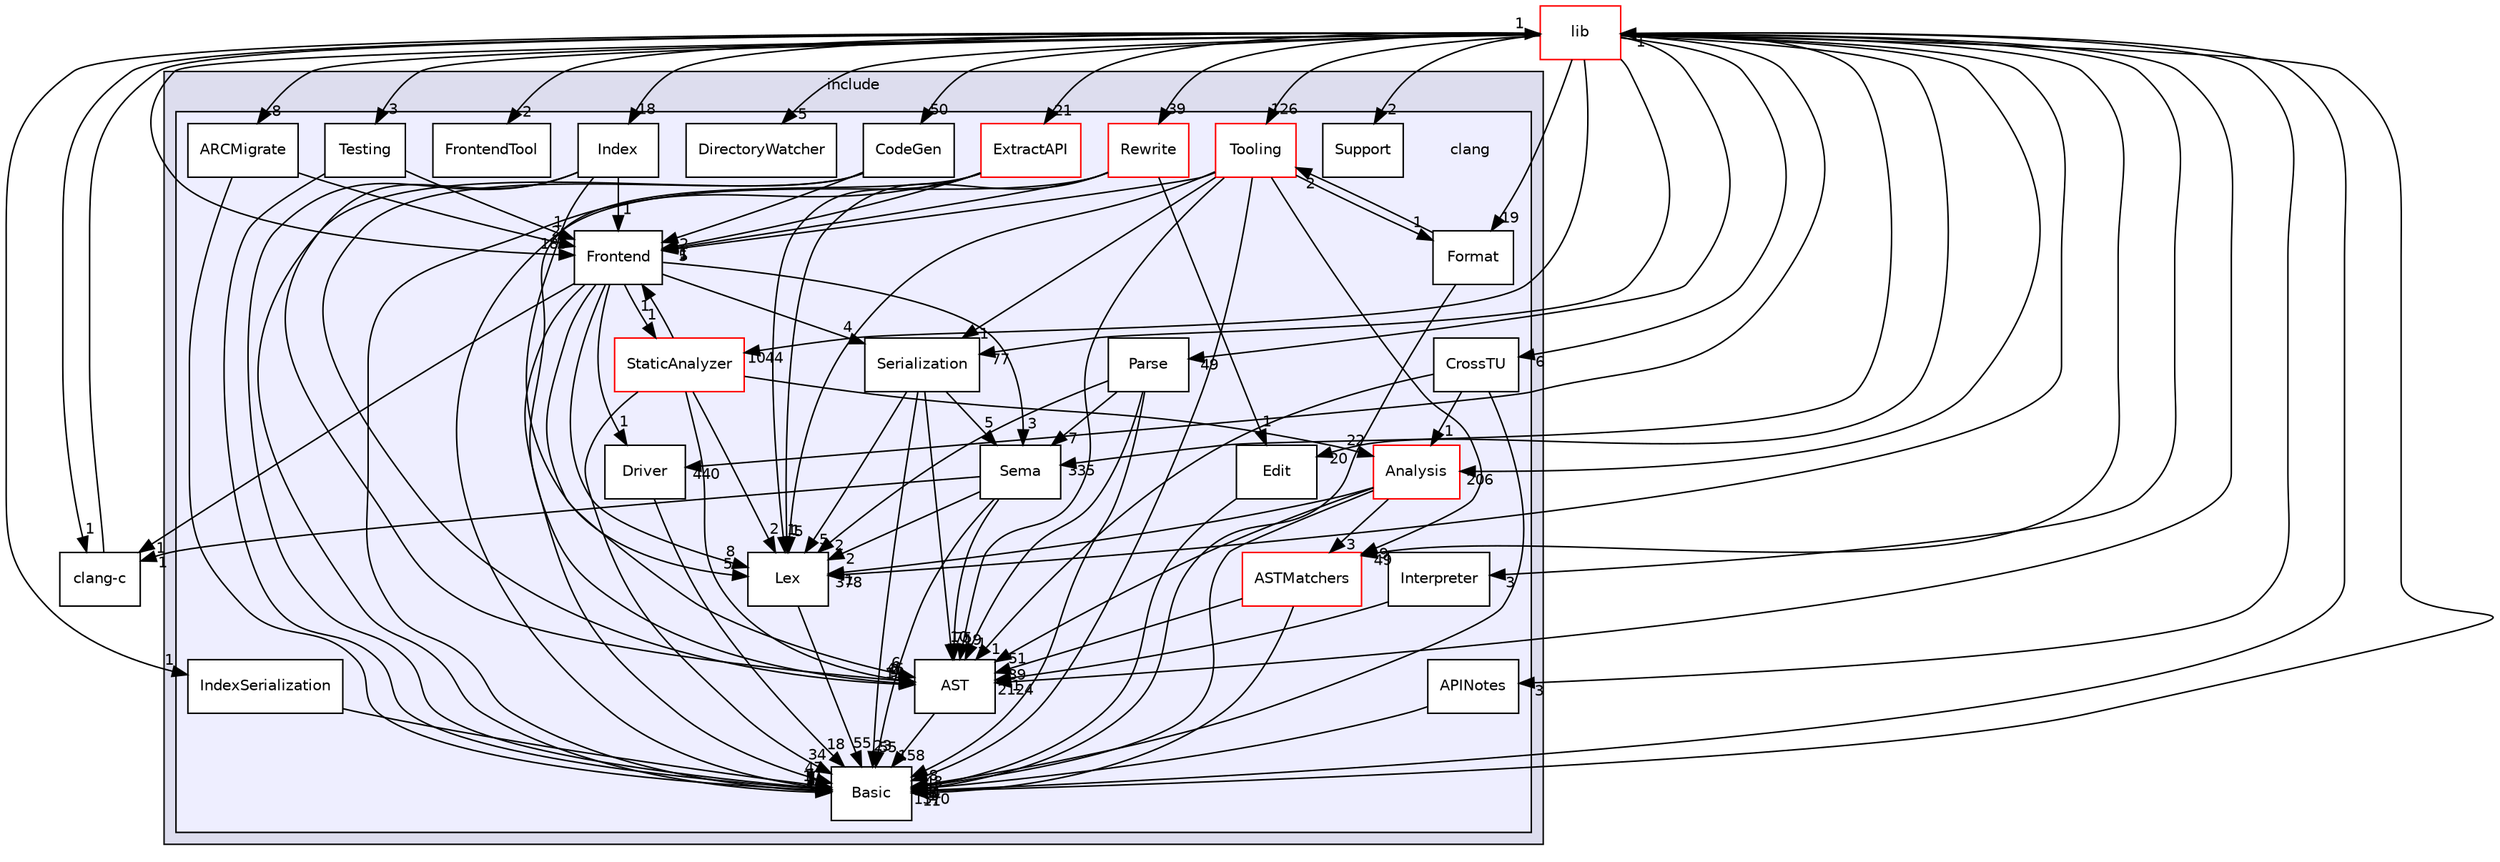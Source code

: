 digraph "include/clang" {
  bgcolor=transparent;
  compound=true
  node [ fontsize="10", fontname="Helvetica"];
  edge [ labelfontsize="10", labelfontname="Helvetica"];
  subgraph clusterdir_d44c64559bbebec7f509842c48db8b23 {
    graph [ bgcolor="#ddddee", pencolor="black", label="include" fontname="Helvetica", fontsize="10", URL="dir_d44c64559bbebec7f509842c48db8b23.html"]
  subgraph clusterdir_7c3366c0dfc05dfe1380b9a1e2bf7190 {
    graph [ bgcolor="#eeeeff", pencolor="black", label="" URL="dir_7c3366c0dfc05dfe1380b9a1e2bf7190.html"];
    dir_7c3366c0dfc05dfe1380b9a1e2bf7190 [shape=plaintext label="clang"];
    dir_6024dad6eb738b6c5ec170cdb0ebf79d [shape=box label="Analysis" color="red" fillcolor="white" style="filled" URL="dir_6024dad6eb738b6c5ec170cdb0ebf79d.html"];
    dir_5c02949e48bc0d702d8f7e4966e7b0c7 [shape=box label="APINotes" color="black" fillcolor="white" style="filled" URL="dir_5c02949e48bc0d702d8f7e4966e7b0c7.html"];
    dir_c16f36b9c933e11403d0547bbb41a936 [shape=box label="ARCMigrate" color="black" fillcolor="white" style="filled" URL="dir_c16f36b9c933e11403d0547bbb41a936.html"];
    dir_b7f1fb8e22c16abc1bb9b644ee717a58 [shape=box label="AST" color="black" fillcolor="white" style="filled" URL="dir_b7f1fb8e22c16abc1bb9b644ee717a58.html"];
    dir_703be670abb56edad3751116797aa3ec [shape=box label="ASTMatchers" color="red" fillcolor="white" style="filled" URL="dir_703be670abb56edad3751116797aa3ec.html"];
    dir_a004adf44f176e430fc6c2b869b0fb57 [shape=box label="Basic" color="black" fillcolor="white" style="filled" URL="dir_a004adf44f176e430fc6c2b869b0fb57.html"];
    dir_116f0b38a0d924b9464e07e5c71bc93a [shape=box label="CodeGen" color="black" fillcolor="white" style="filled" URL="dir_116f0b38a0d924b9464e07e5c71bc93a.html"];
    dir_57a047e7eb7d7d79fad46634d9efefae [shape=box label="CrossTU" color="black" fillcolor="white" style="filled" URL="dir_57a047e7eb7d7d79fad46634d9efefae.html"];
    dir_5fd1bcf867c863f375668ac723d65c0a [shape=box label="DirectoryWatcher" color="black" fillcolor="white" style="filled" URL="dir_5fd1bcf867c863f375668ac723d65c0a.html"];
    dir_360d1217c044f09032c50b4acf9029e2 [shape=box label="Driver" color="black" fillcolor="white" style="filled" URL="dir_360d1217c044f09032c50b4acf9029e2.html"];
    dir_0f30a8fe466e38e1872a19af375363a5 [shape=box label="Edit" color="black" fillcolor="white" style="filled" URL="dir_0f30a8fe466e38e1872a19af375363a5.html"];
    dir_49137a51754185a909c54fb5b4e8b068 [shape=box label="ExtractAPI" color="red" fillcolor="white" style="filled" URL="dir_49137a51754185a909c54fb5b4e8b068.html"];
    dir_c28932dc7a3db82aa6453746989e4d2d [shape=box label="Format" color="black" fillcolor="white" style="filled" URL="dir_c28932dc7a3db82aa6453746989e4d2d.html"];
    dir_16802a82ee139c8ddd8808f7b0d7fd41 [shape=box label="Frontend" color="black" fillcolor="white" style="filled" URL="dir_16802a82ee139c8ddd8808f7b0d7fd41.html"];
    dir_7cd83545d2c28cc91b61da47006d1517 [shape=box label="FrontendTool" color="black" fillcolor="white" style="filled" URL="dir_7cd83545d2c28cc91b61da47006d1517.html"];
    dir_810c95e8896910e14de2948c0ca95c57 [shape=box label="Index" color="black" fillcolor="white" style="filled" URL="dir_810c95e8896910e14de2948c0ca95c57.html"];
    dir_15726317726cc389ebd03da450af7a04 [shape=box label="IndexSerialization" color="black" fillcolor="white" style="filled" URL="dir_15726317726cc389ebd03da450af7a04.html"];
    dir_ac4d3761b1ed7299f563c84dbfb2dbc9 [shape=box label="Interpreter" color="black" fillcolor="white" style="filled" URL="dir_ac4d3761b1ed7299f563c84dbfb2dbc9.html"];
    dir_75e2a3c204180452df3eef4502f5497d [shape=box label="Lex" color="black" fillcolor="white" style="filled" URL="dir_75e2a3c204180452df3eef4502f5497d.html"];
    dir_91336bf274eff18edf19540abcf32e19 [shape=box label="Parse" color="black" fillcolor="white" style="filled" URL="dir_91336bf274eff18edf19540abcf32e19.html"];
    dir_ebac8d32669fe13b32ad4d0601436cfb [shape=box label="Rewrite" color="red" fillcolor="white" style="filled" URL="dir_ebac8d32669fe13b32ad4d0601436cfb.html"];
    dir_c6031978b5775a16bad125a375d133a5 [shape=box label="Sema" color="black" fillcolor="white" style="filled" URL="dir_c6031978b5775a16bad125a375d133a5.html"];
    dir_4eb95a2bf174e585f7375e1a61e8870b [shape=box label="Serialization" color="black" fillcolor="white" style="filled" URL="dir_4eb95a2bf174e585f7375e1a61e8870b.html"];
    dir_e5ceb20f2d002bb0a19d19a00a4f0171 [shape=box label="StaticAnalyzer" color="red" fillcolor="white" style="filled" URL="dir_e5ceb20f2d002bb0a19d19a00a4f0171.html"];
    dir_2b5cb0de2c4b2313c3b07a925e6fa69c [shape=box label="Support" color="black" fillcolor="white" style="filled" URL="dir_2b5cb0de2c4b2313c3b07a925e6fa69c.html"];
    dir_ac3028003c532cd25dd5745589067bd3 [shape=box label="Testing" color="black" fillcolor="white" style="filled" URL="dir_ac3028003c532cd25dd5745589067bd3.html"];
    dir_e1ce9e33a6714cd40d140bf8ba3da7d2 [shape=box label="Tooling" color="red" fillcolor="white" style="filled" URL="dir_e1ce9e33a6714cd40d140bf8ba3da7d2.html"];
  }
  }
  dir_a1158c66aa4b3c355fb6d670fccd447a [shape=box label="clang-c" URL="dir_a1158c66aa4b3c355fb6d670fccd447a.html"];
  dir_97aefd0d527b934f1d99a682da8fe6a9 [shape=box label="lib" color="red" URL="dir_97aefd0d527b934f1d99a682da8fe6a9.html"];
  dir_6024dad6eb738b6c5ec170cdb0ebf79d->dir_b7f1fb8e22c16abc1bb9b644ee717a58 [headlabel="51", labeldistance=1.5 headhref="dir_000004_000013.html"];
  dir_6024dad6eb738b6c5ec170cdb0ebf79d->dir_a004adf44f176e430fc6c2b869b0fb57 [headlabel="21", labeldistance=1.5 headhref="dir_000004_000014.html"];
  dir_6024dad6eb738b6c5ec170cdb0ebf79d->dir_703be670abb56edad3751116797aa3ec [headlabel="3", labeldistance=1.5 headhref="dir_000004_000071.html"];
  dir_6024dad6eb738b6c5ec170cdb0ebf79d->dir_75e2a3c204180452df3eef4502f5497d [headlabel="1", labeldistance=1.5 headhref="dir_000004_000090.html"];
  dir_91336bf274eff18edf19540abcf32e19->dir_b7f1fb8e22c16abc1bb9b644ee717a58 [headlabel="1", labeldistance=1.5 headhref="dir_000015_000013.html"];
  dir_91336bf274eff18edf19540abcf32e19->dir_a004adf44f176e430fc6c2b869b0fb57 [headlabel="8", labeldistance=1.5 headhref="dir_000015_000014.html"];
  dir_91336bf274eff18edf19540abcf32e19->dir_c6031978b5775a16bad125a375d133a5 [headlabel="7", labeldistance=1.5 headhref="dir_000015_000016.html"];
  dir_91336bf274eff18edf19540abcf32e19->dir_75e2a3c204180452df3eef4502f5497d [headlabel="2", labeldistance=1.5 headhref="dir_000015_000090.html"];
  dir_b7f1fb8e22c16abc1bb9b644ee717a58->dir_a004adf44f176e430fc6c2b869b0fb57 [headlabel="158", labeldistance=1.5 headhref="dir_000013_000014.html"];
  dir_ac4d3761b1ed7299f563c84dbfb2dbc9->dir_b7f1fb8e22c16abc1bb9b644ee717a58 [headlabel="1", labeldistance=1.5 headhref="dir_000089_000013.html"];
  dir_57a047e7eb7d7d79fad46634d9efefae->dir_6024dad6eb738b6c5ec170cdb0ebf79d [headlabel="1", labeldistance=1.5 headhref="dir_000076_000004.html"];
  dir_57a047e7eb7d7d79fad46634d9efefae->dir_b7f1fb8e22c16abc1bb9b644ee717a58 [headlabel="1", labeldistance=1.5 headhref="dir_000076_000013.html"];
  dir_57a047e7eb7d7d79fad46634d9efefae->dir_a004adf44f176e430fc6c2b869b0fb57 [headlabel="2", labeldistance=1.5 headhref="dir_000076_000014.html"];
  dir_116f0b38a0d924b9464e07e5c71bc93a->dir_b7f1fb8e22c16abc1bb9b644ee717a58 [headlabel="11", labeldistance=1.5 headhref="dir_000075_000013.html"];
  dir_116f0b38a0d924b9464e07e5c71bc93a->dir_a004adf44f176e430fc6c2b869b0fb57 [headlabel="3", labeldistance=1.5 headhref="dir_000075_000014.html"];
  dir_116f0b38a0d924b9464e07e5c71bc93a->dir_16802a82ee139c8ddd8808f7b0d7fd41 [headlabel="2", labeldistance=1.5 headhref="dir_000075_000082.html"];
  dir_810c95e8896910e14de2948c0ca95c57->dir_b7f1fb8e22c16abc1bb9b644ee717a58 [headlabel="2", labeldistance=1.5 headhref="dir_000087_000013.html"];
  dir_810c95e8896910e14de2948c0ca95c57->dir_a004adf44f176e430fc6c2b869b0fb57 [headlabel="5", labeldistance=1.5 headhref="dir_000087_000014.html"];
  dir_810c95e8896910e14de2948c0ca95c57->dir_16802a82ee139c8ddd8808f7b0d7fd41 [headlabel="1", labeldistance=1.5 headhref="dir_000087_000082.html"];
  dir_810c95e8896910e14de2948c0ca95c57->dir_75e2a3c204180452df3eef4502f5497d [headlabel="5", labeldistance=1.5 headhref="dir_000087_000090.html"];
  dir_a1158c66aa4b3c355fb6d670fccd447a->dir_97aefd0d527b934f1d99a682da8fe6a9 [headlabel="1", labeldistance=1.5 headhref="dir_000002_000022.html"];
  dir_4eb95a2bf174e585f7375e1a61e8870b->dir_b7f1fb8e22c16abc1bb9b644ee717a58 [headlabel="10", labeldistance=1.5 headhref="dir_000017_000013.html"];
  dir_4eb95a2bf174e585f7375e1a61e8870b->dir_a004adf44f176e430fc6c2b869b0fb57 [headlabel="23", labeldistance=1.5 headhref="dir_000017_000014.html"];
  dir_4eb95a2bf174e585f7375e1a61e8870b->dir_c6031978b5775a16bad125a375d133a5 [headlabel="5", labeldistance=1.5 headhref="dir_000017_000016.html"];
  dir_4eb95a2bf174e585f7375e1a61e8870b->dir_75e2a3c204180452df3eef4502f5497d [headlabel="5", labeldistance=1.5 headhref="dir_000017_000090.html"];
  dir_ac3028003c532cd25dd5745589067bd3->dir_a004adf44f176e430fc6c2b869b0fb57 [headlabel="2", labeldistance=1.5 headhref="dir_000097_000014.html"];
  dir_ac3028003c532cd25dd5745589067bd3->dir_16802a82ee139c8ddd8808f7b0d7fd41 [headlabel="1", labeldistance=1.5 headhref="dir_000097_000082.html"];
  dir_360d1217c044f09032c50b4acf9029e2->dir_a004adf44f176e430fc6c2b869b0fb57 [headlabel="18", labeldistance=1.5 headhref="dir_000011_000014.html"];
  dir_e1ce9e33a6714cd40d140bf8ba3da7d2->dir_b7f1fb8e22c16abc1bb9b644ee717a58 [headlabel="19", labeldistance=1.5 headhref="dir_000020_000013.html"];
  dir_e1ce9e33a6714cd40d140bf8ba3da7d2->dir_4eb95a2bf174e585f7375e1a61e8870b [headlabel="1", labeldistance=1.5 headhref="dir_000020_000017.html"];
  dir_e1ce9e33a6714cd40d140bf8ba3da7d2->dir_a004adf44f176e430fc6c2b869b0fb57 [headlabel="48", labeldistance=1.5 headhref="dir_000020_000014.html"];
  dir_e1ce9e33a6714cd40d140bf8ba3da7d2->dir_c28932dc7a3db82aa6453746989e4d2d [headlabel="1", labeldistance=1.5 headhref="dir_000020_000085.html"];
  dir_e1ce9e33a6714cd40d140bf8ba3da7d2->dir_703be670abb56edad3751116797aa3ec [headlabel="9", labeldistance=1.5 headhref="dir_000020_000071.html"];
  dir_e1ce9e33a6714cd40d140bf8ba3da7d2->dir_16802a82ee139c8ddd8808f7b0d7fd41 [headlabel="5", labeldistance=1.5 headhref="dir_000020_000082.html"];
  dir_e1ce9e33a6714cd40d140bf8ba3da7d2->dir_75e2a3c204180452df3eef4502f5497d [headlabel="5", labeldistance=1.5 headhref="dir_000020_000090.html"];
  dir_a004adf44f176e430fc6c2b869b0fb57->dir_97aefd0d527b934f1d99a682da8fe6a9 [headlabel="1", labeldistance=1.5 headhref="dir_000014_000022.html"];
  dir_c28932dc7a3db82aa6453746989e4d2d->dir_e1ce9e33a6714cd40d140bf8ba3da7d2 [headlabel="2", labeldistance=1.5 headhref="dir_000085_000020.html"];
  dir_c28932dc7a3db82aa6453746989e4d2d->dir_a004adf44f176e430fc6c2b869b0fb57 [headlabel="1", labeldistance=1.5 headhref="dir_000085_000014.html"];
  dir_c16f36b9c933e11403d0547bbb41a936->dir_a004adf44f176e430fc6c2b869b0fb57 [headlabel="2", labeldistance=1.5 headhref="dir_000012_000014.html"];
  dir_c16f36b9c933e11403d0547bbb41a936->dir_16802a82ee139c8ddd8808f7b0d7fd41 [headlabel="2", labeldistance=1.5 headhref="dir_000012_000082.html"];
  dir_e5ceb20f2d002bb0a19d19a00a4f0171->dir_6024dad6eb738b6c5ec170cdb0ebf79d [headlabel="22", labeldistance=1.5 headhref="dir_000018_000004.html"];
  dir_e5ceb20f2d002bb0a19d19a00a4f0171->dir_b7f1fb8e22c16abc1bb9b644ee717a58 [headlabel="45", labeldistance=1.5 headhref="dir_000018_000013.html"];
  dir_e5ceb20f2d002bb0a19d19a00a4f0171->dir_a004adf44f176e430fc6c2b869b0fb57 [headlabel="34", labeldistance=1.5 headhref="dir_000018_000014.html"];
  dir_e5ceb20f2d002bb0a19d19a00a4f0171->dir_16802a82ee139c8ddd8808f7b0d7fd41 [headlabel="1", labeldistance=1.5 headhref="dir_000018_000082.html"];
  dir_e5ceb20f2d002bb0a19d19a00a4f0171->dir_75e2a3c204180452df3eef4502f5497d [headlabel="2", labeldistance=1.5 headhref="dir_000018_000090.html"];
  dir_15726317726cc389ebd03da450af7a04->dir_a004adf44f176e430fc6c2b869b0fb57 [headlabel="1", labeldistance=1.5 headhref="dir_000088_000014.html"];
  dir_703be670abb56edad3751116797aa3ec->dir_b7f1fb8e22c16abc1bb9b644ee717a58 [headlabel="39", labeldistance=1.5 headhref="dir_000071_000013.html"];
  dir_703be670abb56edad3751116797aa3ec->dir_a004adf44f176e430fc6c2b869b0fb57 [headlabel="11", labeldistance=1.5 headhref="dir_000071_000014.html"];
  dir_97aefd0d527b934f1d99a682da8fe6a9->dir_6024dad6eb738b6c5ec170cdb0ebf79d [headlabel="206", labeldistance=1.5 headhref="dir_000022_000004.html"];
  dir_97aefd0d527b934f1d99a682da8fe6a9->dir_91336bf274eff18edf19540abcf32e19 [headlabel="49", labeldistance=1.5 headhref="dir_000022_000015.html"];
  dir_97aefd0d527b934f1d99a682da8fe6a9->dir_b7f1fb8e22c16abc1bb9b644ee717a58 [headlabel="2124", labeldistance=1.5 headhref="dir_000022_000013.html"];
  dir_97aefd0d527b934f1d99a682da8fe6a9->dir_ac4d3761b1ed7299f563c84dbfb2dbc9 [headlabel="3", labeldistance=1.5 headhref="dir_000022_000089.html"];
  dir_97aefd0d527b934f1d99a682da8fe6a9->dir_57a047e7eb7d7d79fad46634d9efefae [headlabel="6", labeldistance=1.5 headhref="dir_000022_000076.html"];
  dir_97aefd0d527b934f1d99a682da8fe6a9->dir_116f0b38a0d924b9464e07e5c71bc93a [headlabel="50", labeldistance=1.5 headhref="dir_000022_000075.html"];
  dir_97aefd0d527b934f1d99a682da8fe6a9->dir_5fd1bcf867c863f375668ac723d65c0a [headlabel="5", labeldistance=1.5 headhref="dir_000022_000077.html"];
  dir_97aefd0d527b934f1d99a682da8fe6a9->dir_810c95e8896910e14de2948c0ca95c57 [headlabel="18", labeldistance=1.5 headhref="dir_000022_000087.html"];
  dir_97aefd0d527b934f1d99a682da8fe6a9->dir_a1158c66aa4b3c355fb6d670fccd447a [headlabel="1", labeldistance=1.5 headhref="dir_000022_000002.html"];
  dir_97aefd0d527b934f1d99a682da8fe6a9->dir_4eb95a2bf174e585f7375e1a61e8870b [headlabel="77", labeldistance=1.5 headhref="dir_000022_000017.html"];
  dir_97aefd0d527b934f1d99a682da8fe6a9->dir_ac3028003c532cd25dd5745589067bd3 [headlabel="3", labeldistance=1.5 headhref="dir_000022_000097.html"];
  dir_97aefd0d527b934f1d99a682da8fe6a9->dir_360d1217c044f09032c50b4acf9029e2 [headlabel="440", labeldistance=1.5 headhref="dir_000022_000011.html"];
  dir_97aefd0d527b934f1d99a682da8fe6a9->dir_e1ce9e33a6714cd40d140bf8ba3da7d2 [headlabel="126", labeldistance=1.5 headhref="dir_000022_000020.html"];
  dir_97aefd0d527b934f1d99a682da8fe6a9->dir_a004adf44f176e430fc6c2b869b0fb57 [headlabel="1370", labeldistance=1.5 headhref="dir_000022_000014.html"];
  dir_97aefd0d527b934f1d99a682da8fe6a9->dir_c28932dc7a3db82aa6453746989e4d2d [headlabel="19", labeldistance=1.5 headhref="dir_000022_000085.html"];
  dir_97aefd0d527b934f1d99a682da8fe6a9->dir_c16f36b9c933e11403d0547bbb41a936 [headlabel="8", labeldistance=1.5 headhref="dir_000022_000012.html"];
  dir_97aefd0d527b934f1d99a682da8fe6a9->dir_e5ceb20f2d002bb0a19d19a00a4f0171 [headlabel="1044", labeldistance=1.5 headhref="dir_000022_000018.html"];
  dir_97aefd0d527b934f1d99a682da8fe6a9->dir_7cd83545d2c28cc91b61da47006d1517 [headlabel="2", labeldistance=1.5 headhref="dir_000022_000086.html"];
  dir_97aefd0d527b934f1d99a682da8fe6a9->dir_15726317726cc389ebd03da450af7a04 [headlabel="1", labeldistance=1.5 headhref="dir_000022_000088.html"];
  dir_97aefd0d527b934f1d99a682da8fe6a9->dir_703be670abb56edad3751116797aa3ec [headlabel="49", labeldistance=1.5 headhref="dir_000022_000071.html"];
  dir_97aefd0d527b934f1d99a682da8fe6a9->dir_2b5cb0de2c4b2313c3b07a925e6fa69c [headlabel="2", labeldistance=1.5 headhref="dir_000022_000096.html"];
  dir_97aefd0d527b934f1d99a682da8fe6a9->dir_c6031978b5775a16bad125a375d133a5 [headlabel="335", labeldistance=1.5 headhref="dir_000022_000016.html"];
  dir_97aefd0d527b934f1d99a682da8fe6a9->dir_5c02949e48bc0d702d8f7e4966e7b0c7 [headlabel="3", labeldistance=1.5 headhref="dir_000022_000010.html"];
  dir_97aefd0d527b934f1d99a682da8fe6a9->dir_ebac8d32669fe13b32ad4d0601436cfb [headlabel="39", labeldistance=1.5 headhref="dir_000022_000079.html"];
  dir_97aefd0d527b934f1d99a682da8fe6a9->dir_16802a82ee139c8ddd8808f7b0d7fd41 [headlabel="183", labeldistance=1.5 headhref="dir_000022_000082.html"];
  dir_97aefd0d527b934f1d99a682da8fe6a9->dir_0f30a8fe466e38e1872a19af375363a5 [headlabel="20", labeldistance=1.5 headhref="dir_000022_000078.html"];
  dir_97aefd0d527b934f1d99a682da8fe6a9->dir_75e2a3c204180452df3eef4502f5497d [headlabel="378", labeldistance=1.5 headhref="dir_000022_000090.html"];
  dir_97aefd0d527b934f1d99a682da8fe6a9->dir_49137a51754185a909c54fb5b4e8b068 [headlabel="21", labeldistance=1.5 headhref="dir_000022_000081.html"];
  dir_c6031978b5775a16bad125a375d133a5->dir_b7f1fb8e22c16abc1bb9b644ee717a58 [headlabel="75", labeldistance=1.5 headhref="dir_000016_000013.html"];
  dir_c6031978b5775a16bad125a375d133a5->dir_a1158c66aa4b3c355fb6d670fccd447a [headlabel="1", labeldistance=1.5 headhref="dir_000016_000002.html"];
  dir_c6031978b5775a16bad125a375d133a5->dir_a004adf44f176e430fc6c2b869b0fb57 [headlabel="55", labeldistance=1.5 headhref="dir_000016_000014.html"];
  dir_c6031978b5775a16bad125a375d133a5->dir_75e2a3c204180452df3eef4502f5497d [headlabel="2", labeldistance=1.5 headhref="dir_000016_000090.html"];
  dir_5c02949e48bc0d702d8f7e4966e7b0c7->dir_a004adf44f176e430fc6c2b869b0fb57 [headlabel="1", labeldistance=1.5 headhref="dir_000010_000014.html"];
  dir_ebac8d32669fe13b32ad4d0601436cfb->dir_a004adf44f176e430fc6c2b869b0fb57 [headlabel="10", labeldistance=1.5 headhref="dir_000079_000014.html"];
  dir_ebac8d32669fe13b32ad4d0601436cfb->dir_16802a82ee139c8ddd8808f7b0d7fd41 [headlabel="1", labeldistance=1.5 headhref="dir_000079_000082.html"];
  dir_ebac8d32669fe13b32ad4d0601436cfb->dir_0f30a8fe466e38e1872a19af375363a5 [headlabel="1", labeldistance=1.5 headhref="dir_000079_000078.html"];
  dir_ebac8d32669fe13b32ad4d0601436cfb->dir_75e2a3c204180452df3eef4502f5497d [headlabel="1", labeldistance=1.5 headhref="dir_000079_000090.html"];
  dir_16802a82ee139c8ddd8808f7b0d7fd41->dir_b7f1fb8e22c16abc1bb9b644ee717a58 [headlabel="6", labeldistance=1.5 headhref="dir_000082_000013.html"];
  dir_16802a82ee139c8ddd8808f7b0d7fd41->dir_a1158c66aa4b3c355fb6d670fccd447a [headlabel="1", labeldistance=1.5 headhref="dir_000082_000002.html"];
  dir_16802a82ee139c8ddd8808f7b0d7fd41->dir_4eb95a2bf174e585f7375e1a61e8870b [headlabel="4", labeldistance=1.5 headhref="dir_000082_000017.html"];
  dir_16802a82ee139c8ddd8808f7b0d7fd41->dir_360d1217c044f09032c50b4acf9029e2 [headlabel="1", labeldistance=1.5 headhref="dir_000082_000011.html"];
  dir_16802a82ee139c8ddd8808f7b0d7fd41->dir_a004adf44f176e430fc6c2b869b0fb57 [headlabel="47", labeldistance=1.5 headhref="dir_000082_000014.html"];
  dir_16802a82ee139c8ddd8808f7b0d7fd41->dir_e5ceb20f2d002bb0a19d19a00a4f0171 [headlabel="1", labeldistance=1.5 headhref="dir_000082_000018.html"];
  dir_16802a82ee139c8ddd8808f7b0d7fd41->dir_c6031978b5775a16bad125a375d133a5 [headlabel="3", labeldistance=1.5 headhref="dir_000082_000016.html"];
  dir_16802a82ee139c8ddd8808f7b0d7fd41->dir_75e2a3c204180452df3eef4502f5497d [headlabel="8", labeldistance=1.5 headhref="dir_000082_000090.html"];
  dir_0f30a8fe466e38e1872a19af375363a5->dir_a004adf44f176e430fc6c2b869b0fb57 [headlabel="8", labeldistance=1.5 headhref="dir_000078_000014.html"];
  dir_75e2a3c204180452df3eef4502f5497d->dir_a004adf44f176e430fc6c2b869b0fb57 [headlabel="55", labeldistance=1.5 headhref="dir_000090_000014.html"];
  dir_49137a51754185a909c54fb5b4e8b068->dir_b7f1fb8e22c16abc1bb9b644ee717a58 [headlabel="9", labeldistance=1.5 headhref="dir_000081_000013.html"];
  dir_49137a51754185a909c54fb5b4e8b068->dir_a004adf44f176e430fc6c2b869b0fb57 [headlabel="3", labeldistance=1.5 headhref="dir_000081_000014.html"];
  dir_49137a51754185a909c54fb5b4e8b068->dir_16802a82ee139c8ddd8808f7b0d7fd41 [headlabel="1", labeldistance=1.5 headhref="dir_000081_000082.html"];
  dir_49137a51754185a909c54fb5b4e8b068->dir_75e2a3c204180452df3eef4502f5497d [headlabel="1", labeldistance=1.5 headhref="dir_000081_000090.html"];
}
